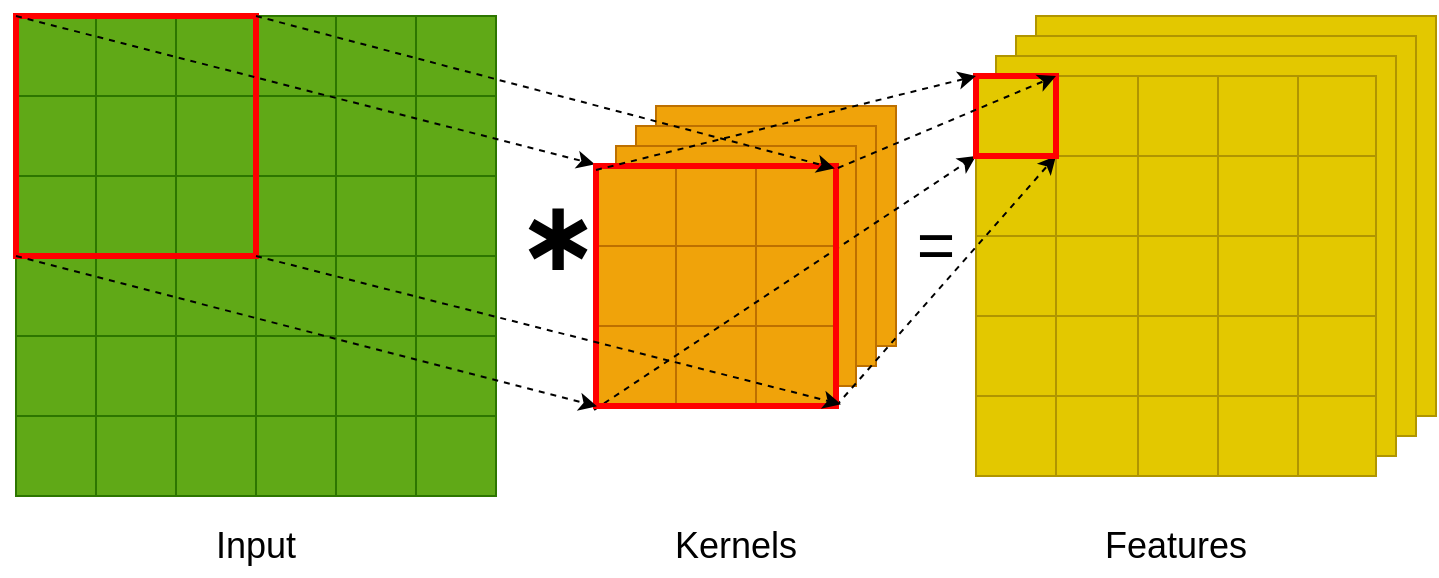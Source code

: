 <mxfile version="21.3.7" type="device">
  <diagram name="Seite-1" id="88L1vP-hO9C5XTPiWG4P">
    <mxGraphModel dx="1509" dy="823" grid="1" gridSize="10" guides="1" tooltips="1" connect="1" arrows="1" fold="1" page="1" pageScale="1" pageWidth="827" pageHeight="1169" math="0" shadow="0">
      <root>
        <mxCell id="0" />
        <mxCell id="1" parent="0" />
        <mxCell id="Tf3hveamnYXCUeJjE3_o-276" value="" style="whiteSpace=wrap;html=1;aspect=fixed;fillColor=#f0a30a;fontColor=#000000;strokeColor=#BD7000;" vertex="1" parent="1">
          <mxGeometry x="360" y="225" width="120" height="120" as="geometry" />
        </mxCell>
        <mxCell id="Tf3hveamnYXCUeJjE3_o-275" value="" style="whiteSpace=wrap;html=1;aspect=fixed;fillColor=#e3c800;fontColor=#000000;strokeColor=#B09500;" vertex="1" parent="1">
          <mxGeometry x="550" y="180" width="200" height="200" as="geometry" />
        </mxCell>
        <mxCell id="Tf3hveamnYXCUeJjE3_o-274" value="" style="whiteSpace=wrap;html=1;aspect=fixed;fillColor=#e3c800;fontColor=#000000;strokeColor=#B09500;" vertex="1" parent="1">
          <mxGeometry x="540" y="190" width="200" height="200" as="geometry" />
        </mxCell>
        <mxCell id="Tf3hveamnYXCUeJjE3_o-272" value="" style="whiteSpace=wrap;html=1;aspect=fixed;fillColor=#e3c800;fontColor=#000000;strokeColor=#B09500;" vertex="1" parent="1">
          <mxGeometry x="530" y="200" width="200" height="200" as="geometry" />
        </mxCell>
        <mxCell id="Tf3hveamnYXCUeJjE3_o-271" value="" style="whiteSpace=wrap;html=1;aspect=fixed;fillColor=#f0a30a;fontColor=#000000;strokeColor=#BD7000;" vertex="1" parent="1">
          <mxGeometry x="350" y="235" width="120" height="120" as="geometry" />
        </mxCell>
        <mxCell id="Tf3hveamnYXCUeJjE3_o-256" value="" style="whiteSpace=wrap;html=1;aspect=fixed;fillColor=#f0a30a;fontColor=#000000;strokeColor=#BD7000;" vertex="1" parent="1">
          <mxGeometry x="340" y="245" width="120" height="120" as="geometry" />
        </mxCell>
        <mxCell id="Tf3hveamnYXCUeJjE3_o-71" value="" style="shape=table;startSize=0;container=1;collapsible=0;childLayout=tableLayout;fontSize=16;fillColor=#f0a30a;fontColor=#000000;strokeColor=#BD7000;" vertex="1" parent="1">
          <mxGeometry x="330" y="255" width="120" height="120" as="geometry" />
        </mxCell>
        <mxCell id="Tf3hveamnYXCUeJjE3_o-72" value="" style="shape=tableRow;horizontal=0;startSize=0;swimlaneHead=0;swimlaneBody=0;strokeColor=inherit;top=0;left=0;bottom=0;right=0;collapsible=0;dropTarget=0;fillColor=none;points=[[0,0.5],[1,0.5]];portConstraint=eastwest;fontSize=16;" vertex="1" parent="Tf3hveamnYXCUeJjE3_o-71">
          <mxGeometry width="120" height="40" as="geometry" />
        </mxCell>
        <mxCell id="Tf3hveamnYXCUeJjE3_o-73" value="" style="shape=partialRectangle;html=1;whiteSpace=wrap;connectable=0;strokeColor=inherit;overflow=hidden;fillColor=none;top=0;left=0;bottom=0;right=0;pointerEvents=1;fontSize=16;" vertex="1" parent="Tf3hveamnYXCUeJjE3_o-72">
          <mxGeometry width="40" height="40" as="geometry">
            <mxRectangle width="40" height="40" as="alternateBounds" />
          </mxGeometry>
        </mxCell>
        <mxCell id="Tf3hveamnYXCUeJjE3_o-74" value="" style="shape=partialRectangle;html=1;whiteSpace=wrap;connectable=0;strokeColor=inherit;overflow=hidden;fillColor=none;top=0;left=0;bottom=0;right=0;pointerEvents=1;fontSize=16;" vertex="1" parent="Tf3hveamnYXCUeJjE3_o-72">
          <mxGeometry x="40" width="40" height="40" as="geometry">
            <mxRectangle width="40" height="40" as="alternateBounds" />
          </mxGeometry>
        </mxCell>
        <mxCell id="Tf3hveamnYXCUeJjE3_o-75" value="" style="shape=partialRectangle;html=1;whiteSpace=wrap;connectable=0;strokeColor=inherit;overflow=hidden;fillColor=none;top=0;left=0;bottom=0;right=0;pointerEvents=1;fontSize=16;" vertex="1" parent="Tf3hveamnYXCUeJjE3_o-72">
          <mxGeometry x="80" width="40" height="40" as="geometry">
            <mxRectangle width="40" height="40" as="alternateBounds" />
          </mxGeometry>
        </mxCell>
        <mxCell id="Tf3hveamnYXCUeJjE3_o-76" value="" style="shape=tableRow;horizontal=0;startSize=0;swimlaneHead=0;swimlaneBody=0;strokeColor=inherit;top=0;left=0;bottom=0;right=0;collapsible=0;dropTarget=0;fillColor=none;points=[[0,0.5],[1,0.5]];portConstraint=eastwest;fontSize=16;" vertex="1" parent="Tf3hveamnYXCUeJjE3_o-71">
          <mxGeometry y="40" width="120" height="40" as="geometry" />
        </mxCell>
        <mxCell id="Tf3hveamnYXCUeJjE3_o-77" value="" style="shape=partialRectangle;html=1;whiteSpace=wrap;connectable=0;strokeColor=inherit;overflow=hidden;fillColor=none;top=0;left=0;bottom=0;right=0;pointerEvents=1;fontSize=16;" vertex="1" parent="Tf3hveamnYXCUeJjE3_o-76">
          <mxGeometry width="40" height="40" as="geometry">
            <mxRectangle width="40" height="40" as="alternateBounds" />
          </mxGeometry>
        </mxCell>
        <mxCell id="Tf3hveamnYXCUeJjE3_o-78" value="" style="shape=partialRectangle;html=1;whiteSpace=wrap;connectable=0;strokeColor=inherit;overflow=hidden;fillColor=none;top=0;left=0;bottom=0;right=0;pointerEvents=1;fontSize=16;" vertex="1" parent="Tf3hveamnYXCUeJjE3_o-76">
          <mxGeometry x="40" width="40" height="40" as="geometry">
            <mxRectangle width="40" height="40" as="alternateBounds" />
          </mxGeometry>
        </mxCell>
        <mxCell id="Tf3hveamnYXCUeJjE3_o-79" value="" style="shape=partialRectangle;html=1;whiteSpace=wrap;connectable=0;strokeColor=inherit;overflow=hidden;fillColor=none;top=0;left=0;bottom=0;right=0;pointerEvents=1;fontSize=16;" vertex="1" parent="Tf3hveamnYXCUeJjE3_o-76">
          <mxGeometry x="80" width="40" height="40" as="geometry">
            <mxRectangle width="40" height="40" as="alternateBounds" />
          </mxGeometry>
        </mxCell>
        <mxCell id="Tf3hveamnYXCUeJjE3_o-80" value="" style="shape=tableRow;horizontal=0;startSize=0;swimlaneHead=0;swimlaneBody=0;strokeColor=inherit;top=0;left=0;bottom=0;right=0;collapsible=0;dropTarget=0;fillColor=none;points=[[0,0.5],[1,0.5]];portConstraint=eastwest;fontSize=16;" vertex="1" parent="Tf3hveamnYXCUeJjE3_o-71">
          <mxGeometry y="80" width="120" height="40" as="geometry" />
        </mxCell>
        <mxCell id="Tf3hveamnYXCUeJjE3_o-81" value="" style="shape=partialRectangle;html=1;whiteSpace=wrap;connectable=0;strokeColor=inherit;overflow=hidden;fillColor=none;top=0;left=0;bottom=0;right=0;pointerEvents=1;fontSize=16;" vertex="1" parent="Tf3hveamnYXCUeJjE3_o-80">
          <mxGeometry width="40" height="40" as="geometry">
            <mxRectangle width="40" height="40" as="alternateBounds" />
          </mxGeometry>
        </mxCell>
        <mxCell id="Tf3hveamnYXCUeJjE3_o-82" value="" style="shape=partialRectangle;html=1;whiteSpace=wrap;connectable=0;strokeColor=inherit;overflow=hidden;fillColor=none;top=0;left=0;bottom=0;right=0;pointerEvents=1;fontSize=16;" vertex="1" parent="Tf3hveamnYXCUeJjE3_o-80">
          <mxGeometry x="40" width="40" height="40" as="geometry">
            <mxRectangle width="40" height="40" as="alternateBounds" />
          </mxGeometry>
        </mxCell>
        <mxCell id="Tf3hveamnYXCUeJjE3_o-83" value="" style="shape=partialRectangle;html=1;whiteSpace=wrap;connectable=0;strokeColor=inherit;overflow=hidden;fillColor=none;top=0;left=0;bottom=0;right=0;pointerEvents=1;fontSize=16;" vertex="1" parent="Tf3hveamnYXCUeJjE3_o-80">
          <mxGeometry x="80" width="40" height="40" as="geometry">
            <mxRectangle width="40" height="40" as="alternateBounds" />
          </mxGeometry>
        </mxCell>
        <mxCell id="Tf3hveamnYXCUeJjE3_o-84" value="" style="shape=table;startSize=0;container=1;collapsible=0;childLayout=tableLayout;fontSize=16;fillColor=#e3c800;fontColor=#000000;strokeColor=#B09500;" vertex="1" parent="1">
          <mxGeometry x="520" y="210" width="200" height="200" as="geometry" />
        </mxCell>
        <mxCell id="Tf3hveamnYXCUeJjE3_o-85" style="shape=tableRow;horizontal=0;startSize=0;swimlaneHead=0;swimlaneBody=0;strokeColor=inherit;top=0;left=0;bottom=0;right=0;collapsible=0;dropTarget=0;fillColor=none;points=[[0,0.5],[1,0.5]];portConstraint=eastwest;fontSize=16;" vertex="1" parent="Tf3hveamnYXCUeJjE3_o-84">
          <mxGeometry width="200" height="40" as="geometry" />
        </mxCell>
        <mxCell id="Tf3hveamnYXCUeJjE3_o-86" style="shape=partialRectangle;html=1;whiteSpace=wrap;connectable=0;strokeColor=inherit;overflow=hidden;fillColor=none;top=0;left=0;bottom=0;right=0;pointerEvents=1;fontSize=16;" vertex="1" parent="Tf3hveamnYXCUeJjE3_o-85">
          <mxGeometry width="40" height="40" as="geometry">
            <mxRectangle width="40" height="40" as="alternateBounds" />
          </mxGeometry>
        </mxCell>
        <mxCell id="Tf3hveamnYXCUeJjE3_o-88" style="shape=partialRectangle;html=1;whiteSpace=wrap;connectable=0;strokeColor=inherit;overflow=hidden;fillColor=none;top=0;left=0;bottom=0;right=0;pointerEvents=1;fontSize=16;" vertex="1" parent="Tf3hveamnYXCUeJjE3_o-85">
          <mxGeometry x="40" width="41" height="40" as="geometry">
            <mxRectangle width="41" height="40" as="alternateBounds" />
          </mxGeometry>
        </mxCell>
        <mxCell id="Tf3hveamnYXCUeJjE3_o-89" style="shape=partialRectangle;html=1;whiteSpace=wrap;connectable=0;strokeColor=inherit;overflow=hidden;fillColor=none;top=0;left=0;bottom=0;right=0;pointerEvents=1;fontSize=16;" vertex="1" parent="Tf3hveamnYXCUeJjE3_o-85">
          <mxGeometry x="81" width="40" height="40" as="geometry">
            <mxRectangle width="40" height="40" as="alternateBounds" />
          </mxGeometry>
        </mxCell>
        <mxCell id="Tf3hveamnYXCUeJjE3_o-226" style="shape=partialRectangle;html=1;whiteSpace=wrap;connectable=0;strokeColor=inherit;overflow=hidden;fillColor=none;top=0;left=0;bottom=0;right=0;pointerEvents=1;fontSize=16;" vertex="1" parent="Tf3hveamnYXCUeJjE3_o-85">
          <mxGeometry x="121" width="40" height="40" as="geometry">
            <mxRectangle width="40" height="40" as="alternateBounds" />
          </mxGeometry>
        </mxCell>
        <mxCell id="Tf3hveamnYXCUeJjE3_o-90" style="shape=partialRectangle;html=1;whiteSpace=wrap;connectable=0;strokeColor=inherit;overflow=hidden;fillColor=none;top=0;left=0;bottom=0;right=0;pointerEvents=1;fontSize=16;" vertex="1" parent="Tf3hveamnYXCUeJjE3_o-85">
          <mxGeometry x="161" width="39" height="40" as="geometry">
            <mxRectangle width="39" height="40" as="alternateBounds" />
          </mxGeometry>
        </mxCell>
        <mxCell id="Tf3hveamnYXCUeJjE3_o-92" style="shape=tableRow;horizontal=0;startSize=0;swimlaneHead=0;swimlaneBody=0;strokeColor=inherit;top=0;left=0;bottom=0;right=0;collapsible=0;dropTarget=0;fillColor=none;points=[[0,0.5],[1,0.5]];portConstraint=eastwest;fontSize=16;" vertex="1" parent="Tf3hveamnYXCUeJjE3_o-84">
          <mxGeometry y="40" width="200" height="40" as="geometry" />
        </mxCell>
        <mxCell id="Tf3hveamnYXCUeJjE3_o-93" style="shape=partialRectangle;html=1;whiteSpace=wrap;connectable=0;strokeColor=inherit;overflow=hidden;fillColor=none;top=0;left=0;bottom=0;right=0;pointerEvents=1;fontSize=16;" vertex="1" parent="Tf3hveamnYXCUeJjE3_o-92">
          <mxGeometry width="40" height="40" as="geometry">
            <mxRectangle width="40" height="40" as="alternateBounds" />
          </mxGeometry>
        </mxCell>
        <mxCell id="Tf3hveamnYXCUeJjE3_o-95" style="shape=partialRectangle;html=1;whiteSpace=wrap;connectable=0;strokeColor=inherit;overflow=hidden;fillColor=none;top=0;left=0;bottom=0;right=0;pointerEvents=1;fontSize=16;" vertex="1" parent="Tf3hveamnYXCUeJjE3_o-92">
          <mxGeometry x="40" width="41" height="40" as="geometry">
            <mxRectangle width="41" height="40" as="alternateBounds" />
          </mxGeometry>
        </mxCell>
        <mxCell id="Tf3hveamnYXCUeJjE3_o-96" style="shape=partialRectangle;html=1;whiteSpace=wrap;connectable=0;strokeColor=inherit;overflow=hidden;fillColor=none;top=0;left=0;bottom=0;right=0;pointerEvents=1;fontSize=16;" vertex="1" parent="Tf3hveamnYXCUeJjE3_o-92">
          <mxGeometry x="81" width="40" height="40" as="geometry">
            <mxRectangle width="40" height="40" as="alternateBounds" />
          </mxGeometry>
        </mxCell>
        <mxCell id="Tf3hveamnYXCUeJjE3_o-227" style="shape=partialRectangle;html=1;whiteSpace=wrap;connectable=0;strokeColor=inherit;overflow=hidden;fillColor=none;top=0;left=0;bottom=0;right=0;pointerEvents=1;fontSize=16;" vertex="1" parent="Tf3hveamnYXCUeJjE3_o-92">
          <mxGeometry x="121" width="40" height="40" as="geometry">
            <mxRectangle width="40" height="40" as="alternateBounds" />
          </mxGeometry>
        </mxCell>
        <mxCell id="Tf3hveamnYXCUeJjE3_o-97" style="shape=partialRectangle;html=1;whiteSpace=wrap;connectable=0;strokeColor=inherit;overflow=hidden;fillColor=none;top=0;left=0;bottom=0;right=0;pointerEvents=1;fontSize=16;" vertex="1" parent="Tf3hveamnYXCUeJjE3_o-92">
          <mxGeometry x="161" width="39" height="40" as="geometry">
            <mxRectangle width="39" height="40" as="alternateBounds" />
          </mxGeometry>
        </mxCell>
        <mxCell id="Tf3hveamnYXCUeJjE3_o-99" style="shape=tableRow;horizontal=0;startSize=0;swimlaneHead=0;swimlaneBody=0;strokeColor=inherit;top=0;left=0;bottom=0;right=0;collapsible=0;dropTarget=0;fillColor=none;points=[[0,0.5],[1,0.5]];portConstraint=eastwest;fontSize=16;" vertex="1" parent="Tf3hveamnYXCUeJjE3_o-84">
          <mxGeometry y="80" width="200" height="40" as="geometry" />
        </mxCell>
        <mxCell id="Tf3hveamnYXCUeJjE3_o-100" style="shape=partialRectangle;html=1;whiteSpace=wrap;connectable=0;strokeColor=inherit;overflow=hidden;fillColor=none;top=0;left=0;bottom=0;right=0;pointerEvents=1;fontSize=16;" vertex="1" parent="Tf3hveamnYXCUeJjE3_o-99">
          <mxGeometry width="40" height="40" as="geometry">
            <mxRectangle width="40" height="40" as="alternateBounds" />
          </mxGeometry>
        </mxCell>
        <mxCell id="Tf3hveamnYXCUeJjE3_o-102" style="shape=partialRectangle;html=1;whiteSpace=wrap;connectable=0;strokeColor=inherit;overflow=hidden;fillColor=none;top=0;left=0;bottom=0;right=0;pointerEvents=1;fontSize=16;" vertex="1" parent="Tf3hveamnYXCUeJjE3_o-99">
          <mxGeometry x="40" width="41" height="40" as="geometry">
            <mxRectangle width="41" height="40" as="alternateBounds" />
          </mxGeometry>
        </mxCell>
        <mxCell id="Tf3hveamnYXCUeJjE3_o-103" style="shape=partialRectangle;html=1;whiteSpace=wrap;connectable=0;strokeColor=inherit;overflow=hidden;fillColor=none;top=0;left=0;bottom=0;right=0;pointerEvents=1;fontSize=16;" vertex="1" parent="Tf3hveamnYXCUeJjE3_o-99">
          <mxGeometry x="81" width="40" height="40" as="geometry">
            <mxRectangle width="40" height="40" as="alternateBounds" />
          </mxGeometry>
        </mxCell>
        <mxCell id="Tf3hveamnYXCUeJjE3_o-228" style="shape=partialRectangle;html=1;whiteSpace=wrap;connectable=0;strokeColor=inherit;overflow=hidden;fillColor=none;top=0;left=0;bottom=0;right=0;pointerEvents=1;fontSize=16;" vertex="1" parent="Tf3hveamnYXCUeJjE3_o-99">
          <mxGeometry x="121" width="40" height="40" as="geometry">
            <mxRectangle width="40" height="40" as="alternateBounds" />
          </mxGeometry>
        </mxCell>
        <mxCell id="Tf3hveamnYXCUeJjE3_o-104" style="shape=partialRectangle;html=1;whiteSpace=wrap;connectable=0;strokeColor=inherit;overflow=hidden;fillColor=none;top=0;left=0;bottom=0;right=0;pointerEvents=1;fontSize=16;" vertex="1" parent="Tf3hveamnYXCUeJjE3_o-99">
          <mxGeometry x="161" width="39" height="40" as="geometry">
            <mxRectangle width="39" height="40" as="alternateBounds" />
          </mxGeometry>
        </mxCell>
        <mxCell id="Tf3hveamnYXCUeJjE3_o-106" style="shape=tableRow;horizontal=0;startSize=0;swimlaneHead=0;swimlaneBody=0;strokeColor=inherit;top=0;left=0;bottom=0;right=0;collapsible=0;dropTarget=0;fillColor=none;points=[[0,0.5],[1,0.5]];portConstraint=eastwest;fontSize=16;" vertex="1" parent="Tf3hveamnYXCUeJjE3_o-84">
          <mxGeometry y="120" width="200" height="40" as="geometry" />
        </mxCell>
        <mxCell id="Tf3hveamnYXCUeJjE3_o-107" style="shape=partialRectangle;html=1;whiteSpace=wrap;connectable=0;strokeColor=inherit;overflow=hidden;fillColor=none;top=0;left=0;bottom=0;right=0;pointerEvents=1;fontSize=16;" vertex="1" parent="Tf3hveamnYXCUeJjE3_o-106">
          <mxGeometry width="40" height="40" as="geometry">
            <mxRectangle width="40" height="40" as="alternateBounds" />
          </mxGeometry>
        </mxCell>
        <mxCell id="Tf3hveamnYXCUeJjE3_o-109" style="shape=partialRectangle;html=1;whiteSpace=wrap;connectable=0;strokeColor=inherit;overflow=hidden;fillColor=none;top=0;left=0;bottom=0;right=0;pointerEvents=1;fontSize=16;" vertex="1" parent="Tf3hveamnYXCUeJjE3_o-106">
          <mxGeometry x="40" width="41" height="40" as="geometry">
            <mxRectangle width="41" height="40" as="alternateBounds" />
          </mxGeometry>
        </mxCell>
        <mxCell id="Tf3hveamnYXCUeJjE3_o-110" style="shape=partialRectangle;html=1;whiteSpace=wrap;connectable=0;strokeColor=inherit;overflow=hidden;fillColor=none;top=0;left=0;bottom=0;right=0;pointerEvents=1;fontSize=16;" vertex="1" parent="Tf3hveamnYXCUeJjE3_o-106">
          <mxGeometry x="81" width="40" height="40" as="geometry">
            <mxRectangle width="40" height="40" as="alternateBounds" />
          </mxGeometry>
        </mxCell>
        <mxCell id="Tf3hveamnYXCUeJjE3_o-229" style="shape=partialRectangle;html=1;whiteSpace=wrap;connectable=0;strokeColor=inherit;overflow=hidden;fillColor=none;top=0;left=0;bottom=0;right=0;pointerEvents=1;fontSize=16;" vertex="1" parent="Tf3hveamnYXCUeJjE3_o-106">
          <mxGeometry x="121" width="40" height="40" as="geometry">
            <mxRectangle width="40" height="40" as="alternateBounds" />
          </mxGeometry>
        </mxCell>
        <mxCell id="Tf3hveamnYXCUeJjE3_o-111" style="shape=partialRectangle;html=1;whiteSpace=wrap;connectable=0;strokeColor=inherit;overflow=hidden;fillColor=none;top=0;left=0;bottom=0;right=0;pointerEvents=1;fontSize=16;" vertex="1" parent="Tf3hveamnYXCUeJjE3_o-106">
          <mxGeometry x="161" width="39" height="40" as="geometry">
            <mxRectangle width="39" height="40" as="alternateBounds" />
          </mxGeometry>
        </mxCell>
        <mxCell id="Tf3hveamnYXCUeJjE3_o-113" value="" style="shape=tableRow;horizontal=0;startSize=0;swimlaneHead=0;swimlaneBody=0;strokeColor=inherit;top=0;left=0;bottom=0;right=0;collapsible=0;dropTarget=0;fillColor=none;points=[[0,0.5],[1,0.5]];portConstraint=eastwest;fontSize=16;" vertex="1" parent="Tf3hveamnYXCUeJjE3_o-84">
          <mxGeometry y="160" width="200" height="40" as="geometry" />
        </mxCell>
        <mxCell id="Tf3hveamnYXCUeJjE3_o-114" style="shape=partialRectangle;html=1;whiteSpace=wrap;connectable=0;strokeColor=inherit;overflow=hidden;fillColor=none;top=0;left=0;bottom=0;right=0;pointerEvents=1;fontSize=16;" vertex="1" parent="Tf3hveamnYXCUeJjE3_o-113">
          <mxGeometry width="40" height="40" as="geometry">
            <mxRectangle width="40" height="40" as="alternateBounds" />
          </mxGeometry>
        </mxCell>
        <mxCell id="Tf3hveamnYXCUeJjE3_o-116" value="" style="shape=partialRectangle;html=1;whiteSpace=wrap;connectable=0;strokeColor=inherit;overflow=hidden;fillColor=none;top=0;left=0;bottom=0;right=0;pointerEvents=1;fontSize=16;" vertex="1" parent="Tf3hveamnYXCUeJjE3_o-113">
          <mxGeometry x="40" width="41" height="40" as="geometry">
            <mxRectangle width="41" height="40" as="alternateBounds" />
          </mxGeometry>
        </mxCell>
        <mxCell id="Tf3hveamnYXCUeJjE3_o-117" value="" style="shape=partialRectangle;html=1;whiteSpace=wrap;connectable=0;strokeColor=inherit;overflow=hidden;fillColor=none;top=0;left=0;bottom=0;right=0;pointerEvents=1;fontSize=16;" vertex="1" parent="Tf3hveamnYXCUeJjE3_o-113">
          <mxGeometry x="81" width="40" height="40" as="geometry">
            <mxRectangle width="40" height="40" as="alternateBounds" />
          </mxGeometry>
        </mxCell>
        <mxCell id="Tf3hveamnYXCUeJjE3_o-230" style="shape=partialRectangle;html=1;whiteSpace=wrap;connectable=0;strokeColor=inherit;overflow=hidden;fillColor=none;top=0;left=0;bottom=0;right=0;pointerEvents=1;fontSize=16;" vertex="1" parent="Tf3hveamnYXCUeJjE3_o-113">
          <mxGeometry x="121" width="40" height="40" as="geometry">
            <mxRectangle width="40" height="40" as="alternateBounds" />
          </mxGeometry>
        </mxCell>
        <mxCell id="Tf3hveamnYXCUeJjE3_o-118" value="" style="shape=partialRectangle;html=1;whiteSpace=wrap;connectable=0;strokeColor=inherit;overflow=hidden;fillColor=none;top=0;left=0;bottom=0;right=0;pointerEvents=1;fontSize=16;" vertex="1" parent="Tf3hveamnYXCUeJjE3_o-113">
          <mxGeometry x="161" width="39" height="40" as="geometry">
            <mxRectangle width="39" height="40" as="alternateBounds" />
          </mxGeometry>
        </mxCell>
        <mxCell id="Tf3hveamnYXCUeJjE3_o-156" value="" style="shape=table;startSize=0;container=1;collapsible=0;childLayout=tableLayout;fontSize=16;fillColor=#60a917;fontColor=#ffffff;strokeColor=#2D7600;" vertex="1" parent="1">
          <mxGeometry x="40" y="180" width="240" height="240" as="geometry" />
        </mxCell>
        <mxCell id="Tf3hveamnYXCUeJjE3_o-157" value="" style="shape=tableRow;horizontal=0;startSize=0;swimlaneHead=0;swimlaneBody=0;strokeColor=inherit;top=0;left=0;bottom=0;right=0;collapsible=0;dropTarget=0;fillColor=none;points=[[0,0.5],[1,0.5]];portConstraint=eastwest;fontSize=16;" vertex="1" parent="Tf3hveamnYXCUeJjE3_o-156">
          <mxGeometry width="240" height="40" as="geometry" />
        </mxCell>
        <mxCell id="Tf3hveamnYXCUeJjE3_o-158" value="" style="shape=partialRectangle;html=1;whiteSpace=wrap;connectable=0;strokeColor=inherit;overflow=hidden;fillColor=none;top=0;left=0;bottom=0;right=0;pointerEvents=1;fontSize=16;" vertex="1" parent="Tf3hveamnYXCUeJjE3_o-157">
          <mxGeometry width="40" height="40" as="geometry">
            <mxRectangle width="40" height="40" as="alternateBounds" />
          </mxGeometry>
        </mxCell>
        <mxCell id="Tf3hveamnYXCUeJjE3_o-159" value="" style="shape=partialRectangle;html=1;whiteSpace=wrap;connectable=0;strokeColor=inherit;overflow=hidden;fillColor=none;top=0;left=0;bottom=0;right=0;pointerEvents=1;fontSize=16;" vertex="1" parent="Tf3hveamnYXCUeJjE3_o-157">
          <mxGeometry x="40" width="40" height="40" as="geometry">
            <mxRectangle width="40" height="40" as="alternateBounds" />
          </mxGeometry>
        </mxCell>
        <mxCell id="Tf3hveamnYXCUeJjE3_o-160" value="" style="shape=partialRectangle;html=1;whiteSpace=wrap;connectable=0;strokeColor=inherit;overflow=hidden;fillColor=none;top=0;left=0;bottom=0;right=0;pointerEvents=1;fontSize=16;" vertex="1" parent="Tf3hveamnYXCUeJjE3_o-157">
          <mxGeometry x="80" width="40" height="40" as="geometry">
            <mxRectangle width="40" height="40" as="alternateBounds" />
          </mxGeometry>
        </mxCell>
        <mxCell id="Tf3hveamnYXCUeJjE3_o-169" style="shape=partialRectangle;html=1;whiteSpace=wrap;connectable=0;strokeColor=inherit;overflow=hidden;fillColor=none;top=0;left=0;bottom=0;right=0;pointerEvents=1;fontSize=16;" vertex="1" parent="Tf3hveamnYXCUeJjE3_o-157">
          <mxGeometry x="120" width="40" height="40" as="geometry">
            <mxRectangle width="40" height="40" as="alternateBounds" />
          </mxGeometry>
        </mxCell>
        <mxCell id="Tf3hveamnYXCUeJjE3_o-172" style="shape=partialRectangle;html=1;whiteSpace=wrap;connectable=0;strokeColor=inherit;overflow=hidden;fillColor=none;top=0;left=0;bottom=0;right=0;pointerEvents=1;fontSize=16;" vertex="1" parent="Tf3hveamnYXCUeJjE3_o-157">
          <mxGeometry x="160" width="40" height="40" as="geometry">
            <mxRectangle width="40" height="40" as="alternateBounds" />
          </mxGeometry>
        </mxCell>
        <mxCell id="Tf3hveamnYXCUeJjE3_o-175" style="shape=partialRectangle;html=1;whiteSpace=wrap;connectable=0;strokeColor=inherit;overflow=hidden;fillColor=none;top=0;left=0;bottom=0;right=0;pointerEvents=1;fontSize=16;" vertex="1" parent="Tf3hveamnYXCUeJjE3_o-157">
          <mxGeometry x="200" width="40" height="40" as="geometry">
            <mxRectangle width="40" height="40" as="alternateBounds" />
          </mxGeometry>
        </mxCell>
        <mxCell id="Tf3hveamnYXCUeJjE3_o-161" value="" style="shape=tableRow;horizontal=0;startSize=0;swimlaneHead=0;swimlaneBody=0;strokeColor=inherit;top=0;left=0;bottom=0;right=0;collapsible=0;dropTarget=0;fillColor=none;points=[[0,0.5],[1,0.5]];portConstraint=eastwest;fontSize=16;" vertex="1" parent="Tf3hveamnYXCUeJjE3_o-156">
          <mxGeometry y="40" width="240" height="40" as="geometry" />
        </mxCell>
        <mxCell id="Tf3hveamnYXCUeJjE3_o-162" value="" style="shape=partialRectangle;html=1;whiteSpace=wrap;connectable=0;strokeColor=inherit;overflow=hidden;fillColor=none;top=0;left=0;bottom=0;right=0;pointerEvents=1;fontSize=16;" vertex="1" parent="Tf3hveamnYXCUeJjE3_o-161">
          <mxGeometry width="40" height="40" as="geometry">
            <mxRectangle width="40" height="40" as="alternateBounds" />
          </mxGeometry>
        </mxCell>
        <mxCell id="Tf3hveamnYXCUeJjE3_o-163" value="" style="shape=partialRectangle;html=1;whiteSpace=wrap;connectable=0;strokeColor=inherit;overflow=hidden;fillColor=none;top=0;left=0;bottom=0;right=0;pointerEvents=1;fontSize=16;" vertex="1" parent="Tf3hveamnYXCUeJjE3_o-161">
          <mxGeometry x="40" width="40" height="40" as="geometry">
            <mxRectangle width="40" height="40" as="alternateBounds" />
          </mxGeometry>
        </mxCell>
        <mxCell id="Tf3hveamnYXCUeJjE3_o-164" value="" style="shape=partialRectangle;html=1;whiteSpace=wrap;connectable=0;strokeColor=inherit;overflow=hidden;fillColor=none;top=0;left=0;bottom=0;right=0;pointerEvents=1;fontSize=16;" vertex="1" parent="Tf3hveamnYXCUeJjE3_o-161">
          <mxGeometry x="80" width="40" height="40" as="geometry">
            <mxRectangle width="40" height="40" as="alternateBounds" />
          </mxGeometry>
        </mxCell>
        <mxCell id="Tf3hveamnYXCUeJjE3_o-170" style="shape=partialRectangle;html=1;whiteSpace=wrap;connectable=0;strokeColor=inherit;overflow=hidden;fillColor=none;top=0;left=0;bottom=0;right=0;pointerEvents=1;fontSize=16;" vertex="1" parent="Tf3hveamnYXCUeJjE3_o-161">
          <mxGeometry x="120" width="40" height="40" as="geometry">
            <mxRectangle width="40" height="40" as="alternateBounds" />
          </mxGeometry>
        </mxCell>
        <mxCell id="Tf3hveamnYXCUeJjE3_o-173" style="shape=partialRectangle;html=1;whiteSpace=wrap;connectable=0;strokeColor=inherit;overflow=hidden;fillColor=none;top=0;left=0;bottom=0;right=0;pointerEvents=1;fontSize=16;" vertex="1" parent="Tf3hveamnYXCUeJjE3_o-161">
          <mxGeometry x="160" width="40" height="40" as="geometry">
            <mxRectangle width="40" height="40" as="alternateBounds" />
          </mxGeometry>
        </mxCell>
        <mxCell id="Tf3hveamnYXCUeJjE3_o-176" style="shape=partialRectangle;html=1;whiteSpace=wrap;connectable=0;strokeColor=inherit;overflow=hidden;fillColor=none;top=0;left=0;bottom=0;right=0;pointerEvents=1;fontSize=16;" vertex="1" parent="Tf3hveamnYXCUeJjE3_o-161">
          <mxGeometry x="200" width="40" height="40" as="geometry">
            <mxRectangle width="40" height="40" as="alternateBounds" />
          </mxGeometry>
        </mxCell>
        <mxCell id="Tf3hveamnYXCUeJjE3_o-165" value="" style="shape=tableRow;horizontal=0;startSize=0;swimlaneHead=0;swimlaneBody=0;strokeColor=inherit;top=0;left=0;bottom=0;right=0;collapsible=0;dropTarget=0;fillColor=none;points=[[0,0.5],[1,0.5]];portConstraint=eastwest;fontSize=16;" vertex="1" parent="Tf3hveamnYXCUeJjE3_o-156">
          <mxGeometry y="80" width="240" height="40" as="geometry" />
        </mxCell>
        <mxCell id="Tf3hveamnYXCUeJjE3_o-166" value="" style="shape=partialRectangle;html=1;whiteSpace=wrap;connectable=0;strokeColor=inherit;overflow=hidden;fillColor=none;top=0;left=0;bottom=0;right=0;pointerEvents=1;fontSize=16;" vertex="1" parent="Tf3hveamnYXCUeJjE3_o-165">
          <mxGeometry width="40" height="40" as="geometry">
            <mxRectangle width="40" height="40" as="alternateBounds" />
          </mxGeometry>
        </mxCell>
        <mxCell id="Tf3hveamnYXCUeJjE3_o-167" value="" style="shape=partialRectangle;html=1;whiteSpace=wrap;connectable=0;strokeColor=inherit;overflow=hidden;fillColor=none;top=0;left=0;bottom=0;right=0;pointerEvents=1;fontSize=16;" vertex="1" parent="Tf3hveamnYXCUeJjE3_o-165">
          <mxGeometry x="40" width="40" height="40" as="geometry">
            <mxRectangle width="40" height="40" as="alternateBounds" />
          </mxGeometry>
        </mxCell>
        <mxCell id="Tf3hveamnYXCUeJjE3_o-168" value="" style="shape=partialRectangle;html=1;whiteSpace=wrap;connectable=0;strokeColor=inherit;overflow=hidden;fillColor=none;top=0;left=0;bottom=0;right=0;pointerEvents=1;fontSize=16;" vertex="1" parent="Tf3hveamnYXCUeJjE3_o-165">
          <mxGeometry x="80" width="40" height="40" as="geometry">
            <mxRectangle width="40" height="40" as="alternateBounds" />
          </mxGeometry>
        </mxCell>
        <mxCell id="Tf3hveamnYXCUeJjE3_o-171" style="shape=partialRectangle;html=1;whiteSpace=wrap;connectable=0;strokeColor=inherit;overflow=hidden;fillColor=none;top=0;left=0;bottom=0;right=0;pointerEvents=1;fontSize=16;" vertex="1" parent="Tf3hveamnYXCUeJjE3_o-165">
          <mxGeometry x="120" width="40" height="40" as="geometry">
            <mxRectangle width="40" height="40" as="alternateBounds" />
          </mxGeometry>
        </mxCell>
        <mxCell id="Tf3hveamnYXCUeJjE3_o-174" style="shape=partialRectangle;html=1;whiteSpace=wrap;connectable=0;strokeColor=inherit;overflow=hidden;fillColor=none;top=0;left=0;bottom=0;right=0;pointerEvents=1;fontSize=16;" vertex="1" parent="Tf3hveamnYXCUeJjE3_o-165">
          <mxGeometry x="160" width="40" height="40" as="geometry">
            <mxRectangle width="40" height="40" as="alternateBounds" />
          </mxGeometry>
        </mxCell>
        <mxCell id="Tf3hveamnYXCUeJjE3_o-177" style="shape=partialRectangle;html=1;whiteSpace=wrap;connectable=0;strokeColor=inherit;overflow=hidden;fillColor=none;top=0;left=0;bottom=0;right=0;pointerEvents=1;fontSize=16;" vertex="1" parent="Tf3hveamnYXCUeJjE3_o-165">
          <mxGeometry x="200" width="40" height="40" as="geometry">
            <mxRectangle width="40" height="40" as="alternateBounds" />
          </mxGeometry>
        </mxCell>
        <mxCell id="Tf3hveamnYXCUeJjE3_o-178" style="shape=tableRow;horizontal=0;startSize=0;swimlaneHead=0;swimlaneBody=0;strokeColor=inherit;top=0;left=0;bottom=0;right=0;collapsible=0;dropTarget=0;fillColor=none;points=[[0,0.5],[1,0.5]];portConstraint=eastwest;fontSize=16;" vertex="1" parent="Tf3hveamnYXCUeJjE3_o-156">
          <mxGeometry y="120" width="240" height="40" as="geometry" />
        </mxCell>
        <mxCell id="Tf3hveamnYXCUeJjE3_o-179" style="shape=partialRectangle;html=1;whiteSpace=wrap;connectable=0;strokeColor=inherit;overflow=hidden;fillColor=none;top=0;left=0;bottom=0;right=0;pointerEvents=1;fontSize=16;" vertex="1" parent="Tf3hveamnYXCUeJjE3_o-178">
          <mxGeometry width="40" height="40" as="geometry">
            <mxRectangle width="40" height="40" as="alternateBounds" />
          </mxGeometry>
        </mxCell>
        <mxCell id="Tf3hveamnYXCUeJjE3_o-180" style="shape=partialRectangle;html=1;whiteSpace=wrap;connectable=0;strokeColor=inherit;overflow=hidden;fillColor=none;top=0;left=0;bottom=0;right=0;pointerEvents=1;fontSize=16;" vertex="1" parent="Tf3hveamnYXCUeJjE3_o-178">
          <mxGeometry x="40" width="40" height="40" as="geometry">
            <mxRectangle width="40" height="40" as="alternateBounds" />
          </mxGeometry>
        </mxCell>
        <mxCell id="Tf3hveamnYXCUeJjE3_o-181" style="shape=partialRectangle;html=1;whiteSpace=wrap;connectable=0;strokeColor=inherit;overflow=hidden;fillColor=none;top=0;left=0;bottom=0;right=0;pointerEvents=1;fontSize=16;" vertex="1" parent="Tf3hveamnYXCUeJjE3_o-178">
          <mxGeometry x="80" width="40" height="40" as="geometry">
            <mxRectangle width="40" height="40" as="alternateBounds" />
          </mxGeometry>
        </mxCell>
        <mxCell id="Tf3hveamnYXCUeJjE3_o-182" style="shape=partialRectangle;html=1;whiteSpace=wrap;connectable=0;strokeColor=inherit;overflow=hidden;fillColor=none;top=0;left=0;bottom=0;right=0;pointerEvents=1;fontSize=16;" vertex="1" parent="Tf3hveamnYXCUeJjE3_o-178">
          <mxGeometry x="120" width="40" height="40" as="geometry">
            <mxRectangle width="40" height="40" as="alternateBounds" />
          </mxGeometry>
        </mxCell>
        <mxCell id="Tf3hveamnYXCUeJjE3_o-183" style="shape=partialRectangle;html=1;whiteSpace=wrap;connectable=0;strokeColor=inherit;overflow=hidden;fillColor=none;top=0;left=0;bottom=0;right=0;pointerEvents=1;fontSize=16;" vertex="1" parent="Tf3hveamnYXCUeJjE3_o-178">
          <mxGeometry x="160" width="40" height="40" as="geometry">
            <mxRectangle width="40" height="40" as="alternateBounds" />
          </mxGeometry>
        </mxCell>
        <mxCell id="Tf3hveamnYXCUeJjE3_o-184" style="shape=partialRectangle;html=1;whiteSpace=wrap;connectable=0;strokeColor=inherit;overflow=hidden;fillColor=none;top=0;left=0;bottom=0;right=0;pointerEvents=1;fontSize=16;" vertex="1" parent="Tf3hveamnYXCUeJjE3_o-178">
          <mxGeometry x="200" width="40" height="40" as="geometry">
            <mxRectangle width="40" height="40" as="alternateBounds" />
          </mxGeometry>
        </mxCell>
        <mxCell id="Tf3hveamnYXCUeJjE3_o-185" style="shape=tableRow;horizontal=0;startSize=0;swimlaneHead=0;swimlaneBody=0;strokeColor=inherit;top=0;left=0;bottom=0;right=0;collapsible=0;dropTarget=0;fillColor=none;points=[[0,0.5],[1,0.5]];portConstraint=eastwest;fontSize=16;" vertex="1" parent="Tf3hveamnYXCUeJjE3_o-156">
          <mxGeometry y="160" width="240" height="40" as="geometry" />
        </mxCell>
        <mxCell id="Tf3hveamnYXCUeJjE3_o-186" style="shape=partialRectangle;html=1;whiteSpace=wrap;connectable=0;strokeColor=inherit;overflow=hidden;fillColor=none;top=0;left=0;bottom=0;right=0;pointerEvents=1;fontSize=16;" vertex="1" parent="Tf3hveamnYXCUeJjE3_o-185">
          <mxGeometry width="40" height="40" as="geometry">
            <mxRectangle width="40" height="40" as="alternateBounds" />
          </mxGeometry>
        </mxCell>
        <mxCell id="Tf3hveamnYXCUeJjE3_o-187" style="shape=partialRectangle;html=1;whiteSpace=wrap;connectable=0;strokeColor=inherit;overflow=hidden;fillColor=none;top=0;left=0;bottom=0;right=0;pointerEvents=1;fontSize=16;" vertex="1" parent="Tf3hveamnYXCUeJjE3_o-185">
          <mxGeometry x="40" width="40" height="40" as="geometry">
            <mxRectangle width="40" height="40" as="alternateBounds" />
          </mxGeometry>
        </mxCell>
        <mxCell id="Tf3hveamnYXCUeJjE3_o-188" style="shape=partialRectangle;html=1;whiteSpace=wrap;connectable=0;strokeColor=inherit;overflow=hidden;fillColor=none;top=0;left=0;bottom=0;right=0;pointerEvents=1;fontSize=16;" vertex="1" parent="Tf3hveamnYXCUeJjE3_o-185">
          <mxGeometry x="80" width="40" height="40" as="geometry">
            <mxRectangle width="40" height="40" as="alternateBounds" />
          </mxGeometry>
        </mxCell>
        <mxCell id="Tf3hveamnYXCUeJjE3_o-189" style="shape=partialRectangle;html=1;whiteSpace=wrap;connectable=0;strokeColor=inherit;overflow=hidden;fillColor=none;top=0;left=0;bottom=0;right=0;pointerEvents=1;fontSize=16;" vertex="1" parent="Tf3hveamnYXCUeJjE3_o-185">
          <mxGeometry x="120" width="40" height="40" as="geometry">
            <mxRectangle width="40" height="40" as="alternateBounds" />
          </mxGeometry>
        </mxCell>
        <mxCell id="Tf3hveamnYXCUeJjE3_o-190" style="shape=partialRectangle;html=1;whiteSpace=wrap;connectable=0;strokeColor=inherit;overflow=hidden;fillColor=none;top=0;left=0;bottom=0;right=0;pointerEvents=1;fontSize=16;" vertex="1" parent="Tf3hveamnYXCUeJjE3_o-185">
          <mxGeometry x="160" width="40" height="40" as="geometry">
            <mxRectangle width="40" height="40" as="alternateBounds" />
          </mxGeometry>
        </mxCell>
        <mxCell id="Tf3hveamnYXCUeJjE3_o-191" style="shape=partialRectangle;html=1;whiteSpace=wrap;connectable=0;strokeColor=inherit;overflow=hidden;fillColor=none;top=0;left=0;bottom=0;right=0;pointerEvents=1;fontSize=16;" vertex="1" parent="Tf3hveamnYXCUeJjE3_o-185">
          <mxGeometry x="200" width="40" height="40" as="geometry">
            <mxRectangle width="40" height="40" as="alternateBounds" />
          </mxGeometry>
        </mxCell>
        <mxCell id="Tf3hveamnYXCUeJjE3_o-192" style="shape=tableRow;horizontal=0;startSize=0;swimlaneHead=0;swimlaneBody=0;strokeColor=inherit;top=0;left=0;bottom=0;right=0;collapsible=0;dropTarget=0;fillColor=none;points=[[0,0.5],[1,0.5]];portConstraint=eastwest;fontSize=16;" vertex="1" parent="Tf3hveamnYXCUeJjE3_o-156">
          <mxGeometry y="200" width="240" height="40" as="geometry" />
        </mxCell>
        <mxCell id="Tf3hveamnYXCUeJjE3_o-193" style="shape=partialRectangle;html=1;whiteSpace=wrap;connectable=0;strokeColor=inherit;overflow=hidden;fillColor=none;top=0;left=0;bottom=0;right=0;pointerEvents=1;fontSize=16;" vertex="1" parent="Tf3hveamnYXCUeJjE3_o-192">
          <mxGeometry width="40" height="40" as="geometry">
            <mxRectangle width="40" height="40" as="alternateBounds" />
          </mxGeometry>
        </mxCell>
        <mxCell id="Tf3hveamnYXCUeJjE3_o-194" style="shape=partialRectangle;html=1;whiteSpace=wrap;connectable=0;strokeColor=inherit;overflow=hidden;fillColor=none;top=0;left=0;bottom=0;right=0;pointerEvents=1;fontSize=16;" vertex="1" parent="Tf3hveamnYXCUeJjE3_o-192">
          <mxGeometry x="40" width="40" height="40" as="geometry">
            <mxRectangle width="40" height="40" as="alternateBounds" />
          </mxGeometry>
        </mxCell>
        <mxCell id="Tf3hveamnYXCUeJjE3_o-195" style="shape=partialRectangle;html=1;whiteSpace=wrap;connectable=0;strokeColor=inherit;overflow=hidden;fillColor=none;top=0;left=0;bottom=0;right=0;pointerEvents=1;fontSize=16;" vertex="1" parent="Tf3hveamnYXCUeJjE3_o-192">
          <mxGeometry x="80" width="40" height="40" as="geometry">
            <mxRectangle width="40" height="40" as="alternateBounds" />
          </mxGeometry>
        </mxCell>
        <mxCell id="Tf3hveamnYXCUeJjE3_o-196" style="shape=partialRectangle;html=1;whiteSpace=wrap;connectable=0;strokeColor=inherit;overflow=hidden;fillColor=none;top=0;left=0;bottom=0;right=0;pointerEvents=1;fontSize=16;" vertex="1" parent="Tf3hveamnYXCUeJjE3_o-192">
          <mxGeometry x="120" width="40" height="40" as="geometry">
            <mxRectangle width="40" height="40" as="alternateBounds" />
          </mxGeometry>
        </mxCell>
        <mxCell id="Tf3hveamnYXCUeJjE3_o-197" style="shape=partialRectangle;html=1;whiteSpace=wrap;connectable=0;strokeColor=inherit;overflow=hidden;fillColor=none;top=0;left=0;bottom=0;right=0;pointerEvents=1;fontSize=16;" vertex="1" parent="Tf3hveamnYXCUeJjE3_o-192">
          <mxGeometry x="160" width="40" height="40" as="geometry">
            <mxRectangle width="40" height="40" as="alternateBounds" />
          </mxGeometry>
        </mxCell>
        <mxCell id="Tf3hveamnYXCUeJjE3_o-198" style="shape=partialRectangle;html=1;whiteSpace=wrap;connectable=0;strokeColor=inherit;overflow=hidden;fillColor=none;top=0;left=0;bottom=0;right=0;pointerEvents=1;fontSize=16;" vertex="1" parent="Tf3hveamnYXCUeJjE3_o-192">
          <mxGeometry x="200" width="40" height="40" as="geometry">
            <mxRectangle width="40" height="40" as="alternateBounds" />
          </mxGeometry>
        </mxCell>
        <mxCell id="Tf3hveamnYXCUeJjE3_o-208" value="" style="whiteSpace=wrap;html=1;aspect=fixed;fillColor=none;strokeColor=#FF0000;strokeWidth=3;" vertex="1" parent="1">
          <mxGeometry x="40" y="180" width="120" height="120" as="geometry" />
        </mxCell>
        <mxCell id="Tf3hveamnYXCUeJjE3_o-222" value="" style="endArrow=classic;dashed=1;html=1;rounded=0;exitX=1;exitY=1;exitDx=0;exitDy=0;endFill=1;entryX=1;entryY=1;entryDx=0;entryDy=0;" edge="1" parent="1" source="Tf3hveamnYXCUeJjE3_o-71" target="Tf3hveamnYXCUeJjE3_o-235">
          <mxGeometry width="50" height="50" relative="1" as="geometry">
            <mxPoint x="390" y="420" as="sourcePoint" />
            <mxPoint x="540" y="220" as="targetPoint" />
          </mxGeometry>
        </mxCell>
        <mxCell id="Tf3hveamnYXCUeJjE3_o-224" value="" style="endArrow=classic;dashed=1;html=1;rounded=0;exitX=-0.008;exitY=1.05;exitDx=0;exitDy=0;exitPerimeter=0;endFill=1;entryX=0;entryY=1;entryDx=0;entryDy=0;" edge="1" parent="1" source="Tf3hveamnYXCUeJjE3_o-80" target="Tf3hveamnYXCUeJjE3_o-235">
          <mxGeometry width="50" height="50" relative="1" as="geometry">
            <mxPoint x="480" y="380" as="sourcePoint" />
            <mxPoint x="540" y="220" as="targetPoint" />
          </mxGeometry>
        </mxCell>
        <mxCell id="Tf3hveamnYXCUeJjE3_o-234" value="" style="endArrow=classic;dashed=1;html=1;rounded=0;exitX=0;exitY=0;exitDx=0;exitDy=0;entryX=-0.005;entryY=-0.022;entryDx=0;entryDy=0;entryPerimeter=0;endFill=1;" edge="1" parent="1" source="Tf3hveamnYXCUeJjE3_o-208" target="Tf3hveamnYXCUeJjE3_o-72">
          <mxGeometry width="50" height="50" relative="1" as="geometry">
            <mxPoint x="200" y="320" as="sourcePoint" />
            <mxPoint x="360" y="378" as="targetPoint" />
          </mxGeometry>
        </mxCell>
        <mxCell id="Tf3hveamnYXCUeJjE3_o-235" value="" style="whiteSpace=wrap;html=1;aspect=fixed;fillColor=none;strokeColor=#FF0000;strokeWidth=3;" vertex="1" parent="1">
          <mxGeometry x="520" y="210" width="40" height="40" as="geometry" />
        </mxCell>
        <mxCell id="Tf3hveamnYXCUeJjE3_o-236" value="" style="whiteSpace=wrap;html=1;aspect=fixed;fillColor=none;strokeColor=#FF0000;strokeWidth=3;" vertex="1" parent="1">
          <mxGeometry x="330" y="255" width="120" height="120" as="geometry" />
        </mxCell>
        <mxCell id="Tf3hveamnYXCUeJjE3_o-231" value="" style="endArrow=classic;html=1;rounded=0;exitX=1;exitY=0;exitDx=0;exitDy=0;entryX=0.995;entryY=0.03;entryDx=0;entryDy=0;entryPerimeter=0;dashed=1;" edge="1" parent="1" source="Tf3hveamnYXCUeJjE3_o-208" target="Tf3hveamnYXCUeJjE3_o-72">
          <mxGeometry width="50" height="50" relative="1" as="geometry">
            <mxPoint x="400" y="520" as="sourcePoint" />
            <mxPoint x="450" y="470" as="targetPoint" />
          </mxGeometry>
        </mxCell>
        <mxCell id="Tf3hveamnYXCUeJjE3_o-233" value="" style="endArrow=classic;dashed=1;html=1;rounded=0;exitX=0;exitY=1;exitDx=0;exitDy=0;endFill=1;entryX=0.004;entryY=1.004;entryDx=0;entryDy=0;entryPerimeter=0;" edge="1" parent="1" source="Tf3hveamnYXCUeJjE3_o-208" target="Tf3hveamnYXCUeJjE3_o-80">
          <mxGeometry width="50" height="50" relative="1" as="geometry">
            <mxPoint x="190" y="310" as="sourcePoint" />
            <mxPoint x="340" y="500" as="targetPoint" />
          </mxGeometry>
        </mxCell>
        <mxCell id="Tf3hveamnYXCUeJjE3_o-232" value="" style="endArrow=classic;dashed=1;html=1;rounded=0;exitX=1;exitY=1;exitDx=0;exitDy=0;entryX=1.021;entryY=0.978;entryDx=0;entryDy=0;entryPerimeter=0;endFill=1;" edge="1" parent="1" source="Tf3hveamnYXCUeJjE3_o-208" target="Tf3hveamnYXCUeJjE3_o-80">
          <mxGeometry width="50" height="50" relative="1" as="geometry">
            <mxPoint x="500" y="400" as="sourcePoint" />
            <mxPoint x="580" y="260" as="targetPoint" />
          </mxGeometry>
        </mxCell>
        <mxCell id="Tf3hveamnYXCUeJjE3_o-237" value="&lt;h1 style=&quot;font-size: 46px;&quot;&gt;∗&lt;/h1&gt;" style="text;html=1;strokeColor=none;fillColor=none;align=center;verticalAlign=middle;whiteSpace=wrap;rounded=0;fontSize=46;" vertex="1" parent="1">
          <mxGeometry x="280" y="273.75" width="60" height="35" as="geometry" />
        </mxCell>
        <mxCell id="Tf3hveamnYXCUeJjE3_o-238" value="&lt;font style=&quot;font-size: 33px;&quot;&gt;=&lt;/font&gt;" style="text;html=1;strokeColor=none;fillColor=none;align=center;verticalAlign=middle;whiteSpace=wrap;rounded=0;fontSize=46;" vertex="1" parent="1">
          <mxGeometry x="470" y="271.25" width="60" height="37.5" as="geometry" />
        </mxCell>
        <mxCell id="Tf3hveamnYXCUeJjE3_o-239" value="Input" style="text;html=1;strokeColor=none;fillColor=none;align=center;verticalAlign=middle;whiteSpace=wrap;rounded=0;fontSize=18;" vertex="1" parent="1">
          <mxGeometry x="130" y="430" width="60" height="30" as="geometry" />
        </mxCell>
        <mxCell id="Tf3hveamnYXCUeJjE3_o-240" value="Kernels" style="text;html=1;strokeColor=none;fillColor=none;align=center;verticalAlign=middle;whiteSpace=wrap;rounded=0;fontSize=18;" vertex="1" parent="1">
          <mxGeometry x="370" y="430" width="60" height="30" as="geometry" />
        </mxCell>
        <mxCell id="Tf3hveamnYXCUeJjE3_o-241" value="Features" style="text;html=1;strokeColor=none;fillColor=none;align=center;verticalAlign=middle;whiteSpace=wrap;rounded=0;fontSize=18;" vertex="1" parent="1">
          <mxGeometry x="590" y="430" width="60" height="30" as="geometry" />
        </mxCell>
        <mxCell id="Tf3hveamnYXCUeJjE3_o-277" value="" style="endArrow=classic;dashed=1;html=1;rounded=0;exitX=1.008;exitY=0.025;exitDx=0;exitDy=0;exitPerimeter=0;endFill=1;entryX=1;entryY=0;entryDx=0;entryDy=0;" edge="1" parent="1" source="Tf3hveamnYXCUeJjE3_o-72" target="Tf3hveamnYXCUeJjE3_o-235">
          <mxGeometry width="50" height="50" relative="1" as="geometry">
            <mxPoint x="451" y="256" as="sourcePoint" />
            <mxPoint x="550" y="215" as="targetPoint" />
          </mxGeometry>
        </mxCell>
        <mxCell id="Tf3hveamnYXCUeJjE3_o-225" value="" style="endArrow=classic;dashed=1;html=1;rounded=0;exitX=0;exitY=0.05;exitDx=0;exitDy=0;exitPerimeter=0;endFill=1;entryX=0;entryY=0;entryDx=0;entryDy=0;" edge="1" parent="1" source="Tf3hveamnYXCUeJjE3_o-72" target="Tf3hveamnYXCUeJjE3_o-235">
          <mxGeometry width="50" height="50" relative="1" as="geometry">
            <mxPoint x="490" y="390" as="sourcePoint" />
            <mxPoint x="540" y="220" as="targetPoint" />
          </mxGeometry>
        </mxCell>
      </root>
    </mxGraphModel>
  </diagram>
</mxfile>
